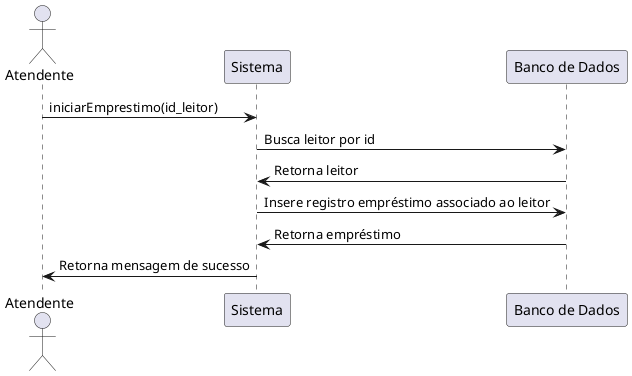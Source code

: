 @startuml

actor at as "Atendente"
participant sist as "Sistema"
participant banco as "Banco de Dados"

at->sist: iniciarEmprestimo(id_leitor)

sist->banco: Busca leitor por id

banco->sist: Retorna leitor

sist->banco: Insere registro empréstimo associado ao leitor

banco->sist: Retorna empréstimo

sist->at: Retorna mensagem de sucesso

@enduml

